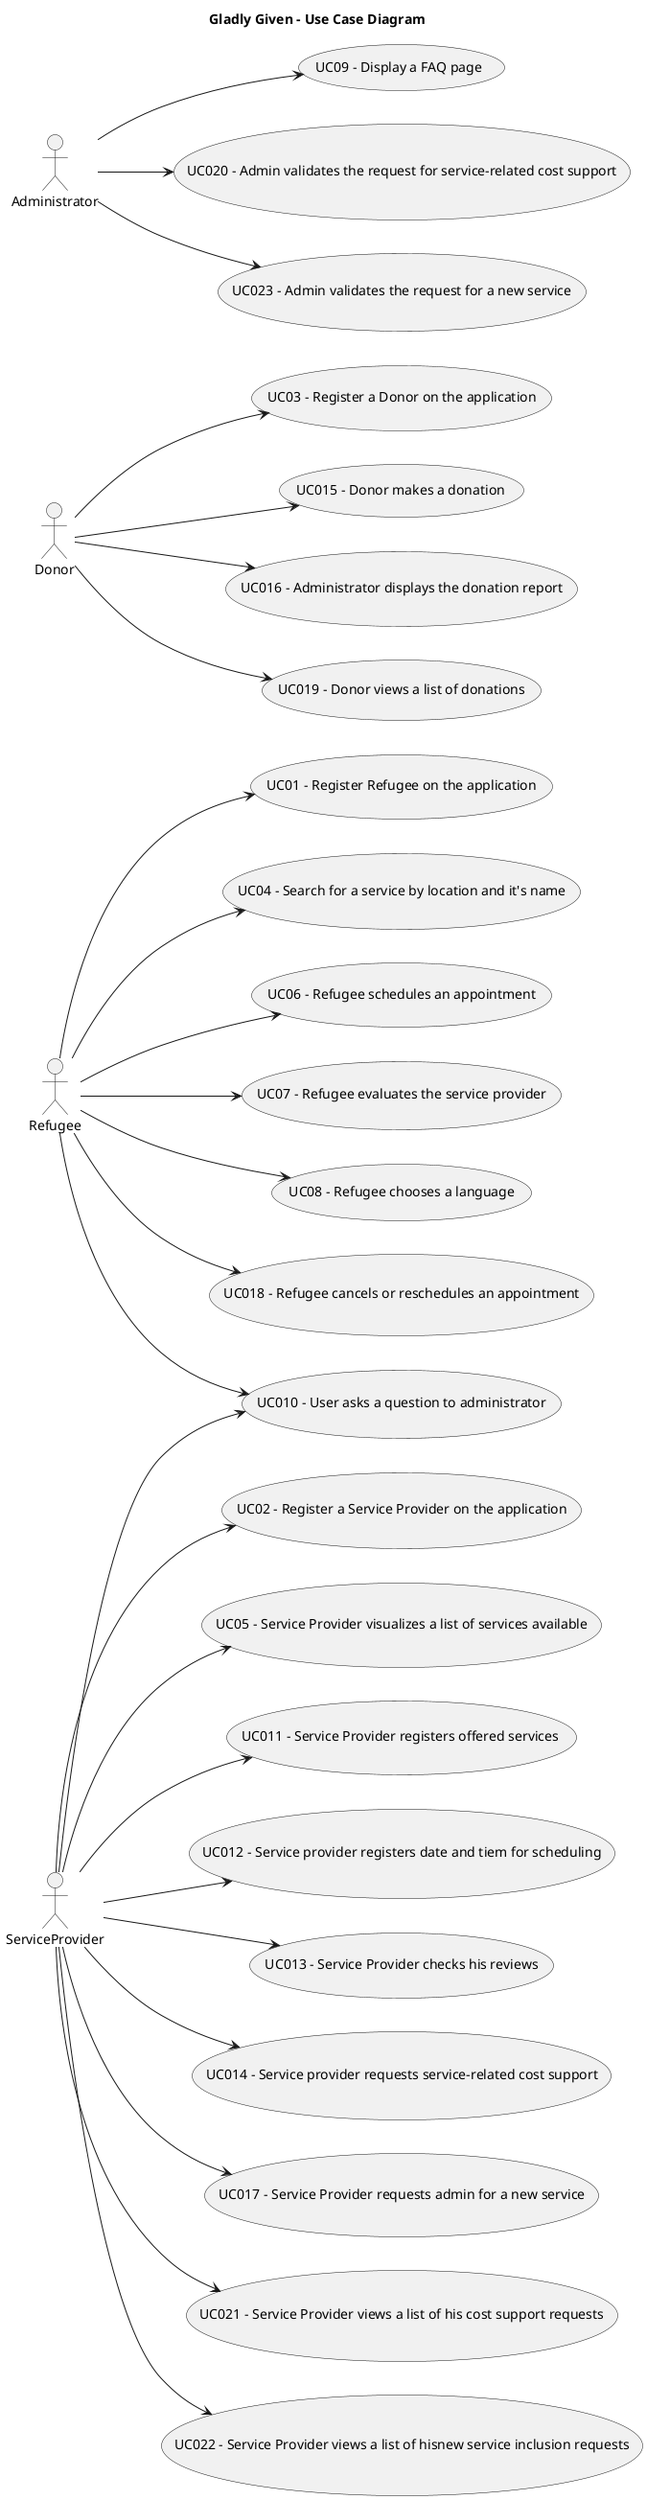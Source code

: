 @startuml
'https://plantuml.com/use-case-diagram

left to right direction
'top to bottom direction
title Gladly Given - Use Case Diagram

actor "Refugee" as Ref
actor "Donor" as Don
actor "ServiceProvider" as Pro
actor "Administrator" as Adm

usecase "UC01 - Register Refugee on the application" as UC01
usecase "UC02 - Register a Service Provider on the application" as UC02
usecase "UC03 - Register a Donor on the application" as UC03
usecase "UC04 - Search for a service by location and it's name" as UC04
usecase "UC05 - Service Provider visualizes a list of services available" as UC05
usecase "UC06 - Refugee schedules an appointment" as UC06
usecase "UC07 - Refugee evaluates the service provider" as UC07
usecase "UC08 - Refugee chooses a language" as UC08
usecase "UC09 - Display a FAQ page" as UC09
usecase "UC010 - User asks a question to administrator" as UC010
usecase "UC011 - Service Provider registers offered services " as UC011
usecase "UC012 - Service provider registers date and tiem for scheduling" as UC012
usecase "UC013 - Service Provider checks his reviews" as UC013
usecase "UC014 - Service provider requests service-related cost support" as UC014
usecase "UC015 - Donor makes a donation" as UC015
usecase "UC016 - Administrator displays the donation report" as UC016
usecase "UC017 - Service Provider requests admin for a new service" as UC017
usecase "UC018 - Refugee cancels or reschedules an appointment" as UC018
usecase "UC019 - Donor views a list of donations" as UC019
usecase "UC020 - Admin validates the request for service-related cost support" as UC020
usecase "UC021 - Service Provider views a list of his cost support requests" as UC021
usecase "UC022 - Service Provider views a list of hisnew service inclusion requests" as UC022
usecase "UC023 - Admin validates the request for a new service" as UC023



Ref -down-> UC01
Pro -down-> UC02
Don -down-> UC03
Ref -down-> UC04
Pro -down-> UC05
Ref -down-> UC06
Ref -down-> UC07
Ref -down-> UC08
Adm -down-> UC09
Ref -down-> UC010
Pro -down-> UC010
Pro -down-> UC011
Pro -down-> UC012
Pro -down-> UC013
Pro -down-> UC014
Don -down-> UC015
Don -down-> UC016
Pro -down-> UC017
Ref -down-> UC018
Don -down-> UC019
Adm -down-> UC020
Pro -down-> UC021
Pro -down-> UC022
Adm -down-> UC023

@enduml